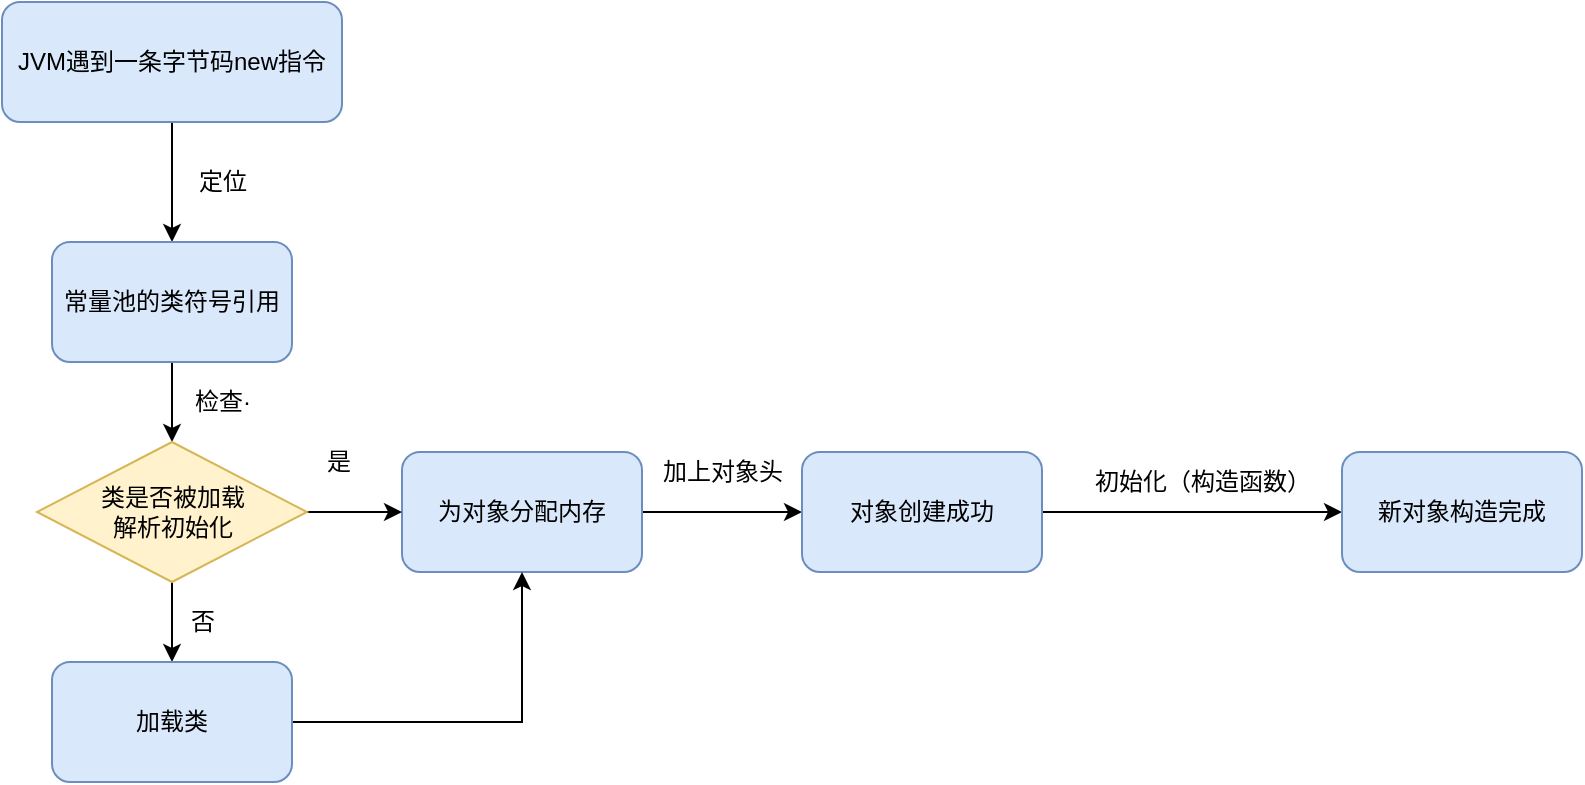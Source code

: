 <mxfile version="16.6.4" type="github">
  <diagram id="3hGGi2KenYFJIGx59sBQ" name="第 1 页">
    <mxGraphModel dx="1038" dy="556" grid="1" gridSize="10" guides="1" tooltips="1" connect="1" arrows="1" fold="1" page="1" pageScale="1" pageWidth="1654" pageHeight="2336" math="0" shadow="0">
      <root>
        <mxCell id="0" />
        <mxCell id="1" parent="0" />
        <mxCell id="_sPpC_jugNxrVp6EQbfQ-4" style="edgeStyle=orthogonalEdgeStyle;rounded=0;orthogonalLoop=1;jettySize=auto;html=1;exitX=0.5;exitY=1;exitDx=0;exitDy=0;entryX=0.5;entryY=0;entryDx=0;entryDy=0;" edge="1" parent="1" source="_sPpC_jugNxrVp6EQbfQ-2" target="_sPpC_jugNxrVp6EQbfQ-3">
          <mxGeometry relative="1" as="geometry" />
        </mxCell>
        <mxCell id="_sPpC_jugNxrVp6EQbfQ-2" value="JVM遇到一条字节码new指令" style="rounded=1;whiteSpace=wrap;html=1;fillColor=#dae8fc;strokeColor=#6c8ebf;" vertex="1" parent="1">
          <mxGeometry x="160" y="50" width="170" height="60" as="geometry" />
        </mxCell>
        <mxCell id="_sPpC_jugNxrVp6EQbfQ-8" style="edgeStyle=orthogonalEdgeStyle;rounded=0;orthogonalLoop=1;jettySize=auto;html=1;entryX=0.5;entryY=0;entryDx=0;entryDy=0;" edge="1" parent="1" source="_sPpC_jugNxrVp6EQbfQ-3" target="_sPpC_jugNxrVp6EQbfQ-7">
          <mxGeometry relative="1" as="geometry" />
        </mxCell>
        <mxCell id="_sPpC_jugNxrVp6EQbfQ-3" value="常量池的类符号引用" style="rounded=1;whiteSpace=wrap;html=1;fillColor=#dae8fc;strokeColor=#6c8ebf;" vertex="1" parent="1">
          <mxGeometry x="185" y="170" width="120" height="60" as="geometry" />
        </mxCell>
        <mxCell id="_sPpC_jugNxrVp6EQbfQ-5" value="定位" style="text;html=1;align=center;verticalAlign=middle;resizable=0;points=[];autosize=1;strokeColor=none;fillColor=none;" vertex="1" parent="1">
          <mxGeometry x="250" y="130" width="40" height="20" as="geometry" />
        </mxCell>
        <mxCell id="_sPpC_jugNxrVp6EQbfQ-19" style="edgeStyle=orthogonalEdgeStyle;rounded=0;orthogonalLoop=1;jettySize=auto;html=1;exitX=1;exitY=0.5;exitDx=0;exitDy=0;entryX=0;entryY=0.5;entryDx=0;entryDy=0;" edge="1" parent="1" source="_sPpC_jugNxrVp6EQbfQ-6" target="_sPpC_jugNxrVp6EQbfQ-17">
          <mxGeometry relative="1" as="geometry" />
        </mxCell>
        <mxCell id="_sPpC_jugNxrVp6EQbfQ-6" value="为对象分配内存" style="rounded=1;whiteSpace=wrap;html=1;fillColor=#dae8fc;strokeColor=#6c8ebf;" vertex="1" parent="1">
          <mxGeometry x="360" y="275" width="120" height="60" as="geometry" />
        </mxCell>
        <mxCell id="_sPpC_jugNxrVp6EQbfQ-10" style="edgeStyle=orthogonalEdgeStyle;rounded=0;orthogonalLoop=1;jettySize=auto;html=1;" edge="1" parent="1" source="_sPpC_jugNxrVp6EQbfQ-7" target="_sPpC_jugNxrVp6EQbfQ-6">
          <mxGeometry relative="1" as="geometry" />
        </mxCell>
        <mxCell id="_sPpC_jugNxrVp6EQbfQ-14" style="edgeStyle=orthogonalEdgeStyle;rounded=0;orthogonalLoop=1;jettySize=auto;html=1;exitX=0.5;exitY=1;exitDx=0;exitDy=0;entryX=0.5;entryY=0;entryDx=0;entryDy=0;" edge="1" parent="1" source="_sPpC_jugNxrVp6EQbfQ-7" target="_sPpC_jugNxrVp6EQbfQ-12">
          <mxGeometry relative="1" as="geometry" />
        </mxCell>
        <mxCell id="_sPpC_jugNxrVp6EQbfQ-7" value="类是否被加载&lt;br&gt;解析初始化" style="rhombus;whiteSpace=wrap;html=1;fillColor=#fff2cc;strokeColor=#d6b656;" vertex="1" parent="1">
          <mxGeometry x="177.5" y="270" width="135" height="70" as="geometry" />
        </mxCell>
        <mxCell id="_sPpC_jugNxrVp6EQbfQ-9" value="检查·" style="text;html=1;align=center;verticalAlign=middle;resizable=0;points=[];autosize=1;strokeColor=none;fillColor=none;" vertex="1" parent="1">
          <mxGeometry x="250" y="240" width="40" height="20" as="geometry" />
        </mxCell>
        <mxCell id="_sPpC_jugNxrVp6EQbfQ-11" value="是" style="text;html=1;align=center;verticalAlign=middle;resizable=0;points=[];autosize=1;strokeColor=none;fillColor=none;" vertex="1" parent="1">
          <mxGeometry x="312.5" y="270" width="30" height="20" as="geometry" />
        </mxCell>
        <mxCell id="_sPpC_jugNxrVp6EQbfQ-15" style="edgeStyle=orthogonalEdgeStyle;rounded=0;orthogonalLoop=1;jettySize=auto;html=1;exitX=1;exitY=0.5;exitDx=0;exitDy=0;entryX=0.5;entryY=1;entryDx=0;entryDy=0;" edge="1" parent="1" source="_sPpC_jugNxrVp6EQbfQ-12" target="_sPpC_jugNxrVp6EQbfQ-6">
          <mxGeometry relative="1" as="geometry">
            <mxPoint x="330" y="310" as="targetPoint" />
          </mxGeometry>
        </mxCell>
        <mxCell id="_sPpC_jugNxrVp6EQbfQ-12" value="加载类" style="rounded=1;whiteSpace=wrap;html=1;fillColor=#dae8fc;strokeColor=#6c8ebf;" vertex="1" parent="1">
          <mxGeometry x="185" y="380" width="120" height="60" as="geometry" />
        </mxCell>
        <mxCell id="_sPpC_jugNxrVp6EQbfQ-26" style="edgeStyle=orthogonalEdgeStyle;rounded=0;orthogonalLoop=1;jettySize=auto;html=1;" edge="1" parent="1" source="_sPpC_jugNxrVp6EQbfQ-17" target="_sPpC_jugNxrVp6EQbfQ-21">
          <mxGeometry relative="1" as="geometry" />
        </mxCell>
        <mxCell id="_sPpC_jugNxrVp6EQbfQ-17" value="对象创建成功" style="rounded=1;whiteSpace=wrap;html=1;fillColor=#dae8fc;strokeColor=#6c8ebf;" vertex="1" parent="1">
          <mxGeometry x="560" y="275" width="120" height="60" as="geometry" />
        </mxCell>
        <mxCell id="_sPpC_jugNxrVp6EQbfQ-21" value="新对象构造完成" style="rounded=1;whiteSpace=wrap;html=1;fillColor=#dae8fc;strokeColor=#6c8ebf;" vertex="1" parent="1">
          <mxGeometry x="830" y="275" width="120" height="60" as="geometry" />
        </mxCell>
        <mxCell id="_sPpC_jugNxrVp6EQbfQ-23" value="否" style="text;html=1;align=center;verticalAlign=middle;resizable=0;points=[];autosize=1;strokeColor=none;fillColor=none;" vertex="1" parent="1">
          <mxGeometry x="245" y="350" width="30" height="20" as="geometry" />
        </mxCell>
        <mxCell id="_sPpC_jugNxrVp6EQbfQ-24" value="&lt;span&gt;加上对象头&lt;/span&gt;" style="text;html=1;align=center;verticalAlign=middle;resizable=0;points=[];autosize=1;strokeColor=none;fillColor=none;" vertex="1" parent="1">
          <mxGeometry x="480" y="275" width="80" height="20" as="geometry" />
        </mxCell>
        <mxCell id="_sPpC_jugNxrVp6EQbfQ-25" value="初始化（构造函数）" style="text;html=1;align=center;verticalAlign=middle;resizable=0;points=[];autosize=1;strokeColor=none;fillColor=none;" vertex="1" parent="1">
          <mxGeometry x="700" y="280" width="120" height="20" as="geometry" />
        </mxCell>
      </root>
    </mxGraphModel>
  </diagram>
</mxfile>
